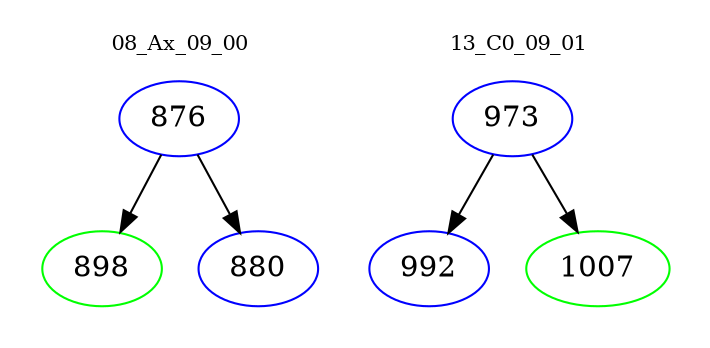 digraph{
subgraph cluster_0 {
color = white
label = "08_Ax_09_00";
fontsize=10;
T0_876 [label="876", color="blue"]
T0_876 -> T0_898 [color="black"]
T0_898 [label="898", color="green"]
T0_876 -> T0_880 [color="black"]
T0_880 [label="880", color="blue"]
}
subgraph cluster_1 {
color = white
label = "13_C0_09_01";
fontsize=10;
T1_973 [label="973", color="blue"]
T1_973 -> T1_992 [color="black"]
T1_992 [label="992", color="blue"]
T1_973 -> T1_1007 [color="black"]
T1_1007 [label="1007", color="green"]
}
}
